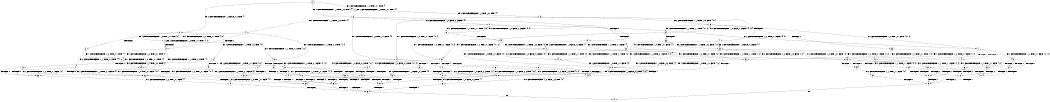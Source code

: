 digraph BCG {
size = "7, 10.5";
center = TRUE;
node [shape = circle];
0 [peripheries = 2];
0 -> 1 [label = "EX !1 !ATOMIC_EXCH_BRANCH (1, +0, TRUE, +0, 1, TRUE) !{}"];
0 -> 2 [label = "EX !2 !ATOMIC_EXCH_BRANCH (1, +0, FALSE, +0, 3, TRUE) !{}"];
0 -> 3 [label = "EX !0 !ATOMIC_EXCH_BRANCH (1, +1, TRUE, +0, 2, TRUE) !{}"];
1 -> 4 [label = "EX !2 !ATOMIC_EXCH_BRANCH (1, +0, FALSE, +0, 3, TRUE) !{1}"];
1 -> 5 [label = "EX !0 !ATOMIC_EXCH_BRANCH (1, +1, TRUE, +0, 2, TRUE) !{1}"];
1 -> 1 [label = "EX !1 !ATOMIC_EXCH_BRANCH (1, +0, TRUE, +0, 1, TRUE) !{1}"];
2 -> 6 [label = "TERMINATE !2"];
2 -> 7 [label = "EX !1 !ATOMIC_EXCH_BRANCH (1, +0, TRUE, +0, 1, TRUE) !{2}"];
2 -> 8 [label = "EX !0 !ATOMIC_EXCH_BRANCH (1, +1, TRUE, +0, 2, TRUE) !{2}"];
3 -> 9 [label = "TERMINATE !0"];
3 -> 10 [label = "EX !1 !ATOMIC_EXCH_BRANCH (1, +0, TRUE, +0, 1, FALSE) !{0}"];
3 -> 11 [label = "EX !2 !ATOMIC_EXCH_BRANCH (1, +0, FALSE, +0, 3, FALSE) !{0}"];
4 -> 12 [label = "TERMINATE !2"];
4 -> 13 [label = "EX !0 !ATOMIC_EXCH_BRANCH (1, +1, TRUE, +0, 2, TRUE) !{1, 2}"];
4 -> 7 [label = "EX !1 !ATOMIC_EXCH_BRANCH (1, +0, TRUE, +0, 1, TRUE) !{1, 2}"];
5 -> 14 [label = "TERMINATE !0"];
5 -> 15 [label = "EX !2 !ATOMIC_EXCH_BRANCH (1, +0, FALSE, +0, 3, FALSE) !{0, 1}"];
5 -> 10 [label = "EX !1 !ATOMIC_EXCH_BRANCH (1, +0, TRUE, +0, 1, FALSE) !{0, 1}"];
6 -> 16 [label = "EX !1 !ATOMIC_EXCH_BRANCH (1, +0, TRUE, +0, 1, TRUE) !{}"];
6 -> 17 [label = "EX !0 !ATOMIC_EXCH_BRANCH (1, +1, TRUE, +0, 2, TRUE) !{}"];
7 -> 12 [label = "TERMINATE !2"];
7 -> 13 [label = "EX !0 !ATOMIC_EXCH_BRANCH (1, +1, TRUE, +0, 2, TRUE) !{1, 2}"];
7 -> 7 [label = "EX !1 !ATOMIC_EXCH_BRANCH (1, +0, TRUE, +0, 1, TRUE) !{1, 2}"];
8 -> 18 [label = "TERMINATE !2"];
8 -> 19 [label = "TERMINATE !0"];
8 -> 20 [label = "EX !1 !ATOMIC_EXCH_BRANCH (1, +0, TRUE, +0, 1, FALSE) !{0, 2}"];
9 -> 21 [label = "EX !1 !ATOMIC_EXCH_BRANCH (1, +0, TRUE, +0, 1, FALSE) !{}"];
9 -> 22 [label = "EX !2 !ATOMIC_EXCH_BRANCH (1, +0, FALSE, +0, 3, FALSE) !{}"];
10 -> 23 [label = "TERMINATE !1"];
10 -> 24 [label = "TERMINATE !0"];
10 -> 25 [label = "EX !2 !ATOMIC_EXCH_BRANCH (1, +0, FALSE, +0, 3, TRUE) !{0, 1}"];
11 -> 26 [label = "TERMINATE !0"];
11 -> 27 [label = "EX !1 !ATOMIC_EXCH_BRANCH (1, +0, TRUE, +0, 1, FALSE) !{0, 2}"];
11 -> 28 [label = "EX !2 !ATOMIC_EXCH_BRANCH (1, +1, TRUE, +1, 1, TRUE) !{0, 2}"];
12 -> 16 [label = "EX !1 !ATOMIC_EXCH_BRANCH (1, +0, TRUE, +0, 1, TRUE) !{1}"];
12 -> 29 [label = "EX !0 !ATOMIC_EXCH_BRANCH (1, +1, TRUE, +0, 2, TRUE) !{1}"];
13 -> 30 [label = "TERMINATE !2"];
13 -> 31 [label = "TERMINATE !0"];
13 -> 20 [label = "EX !1 !ATOMIC_EXCH_BRANCH (1, +0, TRUE, +0, 1, FALSE) !{0, 1, 2}"];
14 -> 21 [label = "EX !1 !ATOMIC_EXCH_BRANCH (1, +0, TRUE, +0, 1, FALSE) !{1}"];
14 -> 32 [label = "EX !2 !ATOMIC_EXCH_BRANCH (1, +0, FALSE, +0, 3, FALSE) !{1}"];
15 -> 33 [label = "TERMINATE !0"];
15 -> 34 [label = "EX !2 !ATOMIC_EXCH_BRANCH (1, +1, TRUE, +1, 1, TRUE) !{0, 1, 2}"];
15 -> 27 [label = "EX !1 !ATOMIC_EXCH_BRANCH (1, +0, TRUE, +0, 1, FALSE) !{0, 1, 2}"];
16 -> 29 [label = "EX !0 !ATOMIC_EXCH_BRANCH (1, +1, TRUE, +0, 2, TRUE) !{1}"];
16 -> 16 [label = "EX !1 !ATOMIC_EXCH_BRANCH (1, +0, TRUE, +0, 1, TRUE) !{1}"];
17 -> 35 [label = "TERMINATE !0"];
17 -> 36 [label = "EX !1 !ATOMIC_EXCH_BRANCH (1, +0, TRUE, +0, 1, FALSE) !{0}"];
18 -> 35 [label = "TERMINATE !0"];
18 -> 36 [label = "EX !1 !ATOMIC_EXCH_BRANCH (1, +0, TRUE, +0, 1, FALSE) !{0}"];
19 -> 35 [label = "TERMINATE !2"];
19 -> 37 [label = "EX !1 !ATOMIC_EXCH_BRANCH (1, +0, TRUE, +0, 1, FALSE) !{2}"];
20 -> 38 [label = "TERMINATE !1"];
20 -> 39 [label = "TERMINATE !2"];
20 -> 40 [label = "TERMINATE !0"];
21 -> 41 [label = "TERMINATE !1"];
21 -> 42 [label = "EX !2 !ATOMIC_EXCH_BRANCH (1, +0, FALSE, +0, 3, TRUE) !{1}"];
22 -> 43 [label = "EX !1 !ATOMIC_EXCH_BRANCH (1, +0, TRUE, +0, 1, FALSE) !{2}"];
22 -> 44 [label = "EX !2 !ATOMIC_EXCH_BRANCH (1, +1, TRUE, +1, 1, TRUE) !{2}"];
23 -> 41 [label = "TERMINATE !0"];
23 -> 45 [label = "EX !2 !ATOMIC_EXCH_BRANCH (1, +0, FALSE, +0, 3, TRUE) !{0}"];
24 -> 41 [label = "TERMINATE !1"];
24 -> 42 [label = "EX !2 !ATOMIC_EXCH_BRANCH (1, +0, FALSE, +0, 3, TRUE) !{1}"];
25 -> 38 [label = "TERMINATE !1"];
25 -> 39 [label = "TERMINATE !2"];
25 -> 40 [label = "TERMINATE !0"];
26 -> 44 [label = "EX !2 !ATOMIC_EXCH_BRANCH (1, +1, TRUE, +1, 1, TRUE) !{2}"];
26 -> 43 [label = "EX !1 !ATOMIC_EXCH_BRANCH (1, +0, TRUE, +0, 1, FALSE) !{2}"];
27 -> 46 [label = "TERMINATE !1"];
27 -> 47 [label = "TERMINATE !0"];
27 -> 48 [label = "EX !2 !ATOMIC_EXCH_BRANCH (1, +1, TRUE, +1, 1, FALSE) !{0, 1, 2}"];
28 -> 49 [label = "TERMINATE !0"];
28 -> 50 [label = "EX !1 !ATOMIC_EXCH_BRANCH (1, +0, TRUE, +0, 1, FALSE) !{0, 2}"];
28 -> 11 [label = "EX !2 !ATOMIC_EXCH_BRANCH (1, +0, FALSE, +0, 3, FALSE) !{0, 2}"];
29 -> 51 [label = "TERMINATE !0"];
29 -> 36 [label = "EX !1 !ATOMIC_EXCH_BRANCH (1, +0, TRUE, +0, 1, FALSE) !{0, 1}"];
30 -> 36 [label = "EX !1 !ATOMIC_EXCH_BRANCH (1, +0, TRUE, +0, 1, FALSE) !{0, 1}"];
30 -> 51 [label = "TERMINATE !0"];
31 -> 37 [label = "EX !1 !ATOMIC_EXCH_BRANCH (1, +0, TRUE, +0, 1, FALSE) !{1, 2}"];
31 -> 51 [label = "TERMINATE !2"];
32 -> 52 [label = "EX !2 !ATOMIC_EXCH_BRANCH (1, +1, TRUE, +1, 1, TRUE) !{1, 2}"];
32 -> 43 [label = "EX !1 !ATOMIC_EXCH_BRANCH (1, +0, TRUE, +0, 1, FALSE) !{1, 2}"];
33 -> 52 [label = "EX !2 !ATOMIC_EXCH_BRANCH (1, +1, TRUE, +1, 1, TRUE) !{1, 2}"];
33 -> 43 [label = "EX !1 !ATOMIC_EXCH_BRANCH (1, +0, TRUE, +0, 1, FALSE) !{1, 2}"];
34 -> 53 [label = "TERMINATE !0"];
34 -> 15 [label = "EX !2 !ATOMIC_EXCH_BRANCH (1, +0, FALSE, +0, 3, FALSE) !{0, 1, 2}"];
34 -> 50 [label = "EX !1 !ATOMIC_EXCH_BRANCH (1, +0, TRUE, +0, 1, FALSE) !{0, 1, 2}"];
35 -> 54 [label = "EX !1 !ATOMIC_EXCH_BRANCH (1, +0, TRUE, +0, 1, FALSE) !{}"];
36 -> 55 [label = "TERMINATE !1"];
36 -> 56 [label = "TERMINATE !0"];
37 -> 57 [label = "TERMINATE !1"];
37 -> 56 [label = "TERMINATE !2"];
38 -> 55 [label = "TERMINATE !2"];
38 -> 57 [label = "TERMINATE !0"];
39 -> 55 [label = "TERMINATE !1"];
39 -> 56 [label = "TERMINATE !0"];
40 -> 57 [label = "TERMINATE !1"];
40 -> 56 [label = "TERMINATE !2"];
41 -> 58 [label = "EX !2 !ATOMIC_EXCH_BRANCH (1, +0, FALSE, +0, 3, TRUE) !{}"];
42 -> 57 [label = "TERMINATE !1"];
42 -> 56 [label = "TERMINATE !2"];
43 -> 59 [label = "TERMINATE !1"];
43 -> 60 [label = "EX !2 !ATOMIC_EXCH_BRANCH (1, +1, TRUE, +1, 1, FALSE) !{1, 2}"];
44 -> 61 [label = "EX !1 !ATOMIC_EXCH_BRANCH (1, +0, TRUE, +0, 1, FALSE) !{2}"];
44 -> 22 [label = "EX !2 !ATOMIC_EXCH_BRANCH (1, +0, FALSE, +0, 3, FALSE) !{2}"];
45 -> 55 [label = "TERMINATE !2"];
45 -> 57 [label = "TERMINATE !0"];
46 -> 62 [label = "EX !2 !ATOMIC_EXCH_BRANCH (1, +1, TRUE, +1, 1, FALSE) !{0, 2}"];
46 -> 59 [label = "TERMINATE !0"];
47 -> 60 [label = "EX !2 !ATOMIC_EXCH_BRANCH (1, +1, TRUE, +1, 1, FALSE) !{1, 2}"];
47 -> 59 [label = "TERMINATE !1"];
48 -> 63 [label = "TERMINATE !1"];
48 -> 64 [label = "TERMINATE !2"];
48 -> 65 [label = "TERMINATE !0"];
49 -> 22 [label = "EX !2 !ATOMIC_EXCH_BRANCH (1, +0, FALSE, +0, 3, FALSE) !{2}"];
49 -> 61 [label = "EX !1 !ATOMIC_EXCH_BRANCH (1, +0, TRUE, +0, 1, FALSE) !{2}"];
50 -> 66 [label = "TERMINATE !1"];
50 -> 67 [label = "TERMINATE !0"];
50 -> 25 [label = "EX !2 !ATOMIC_EXCH_BRANCH (1, +0, FALSE, +0, 3, TRUE) !{0, 1, 2}"];
51 -> 54 [label = "EX !1 !ATOMIC_EXCH_BRANCH (1, +0, TRUE, +0, 1, FALSE) !{1}"];
52 -> 32 [label = "EX !2 !ATOMIC_EXCH_BRANCH (1, +0, FALSE, +0, 3, FALSE) !{1, 2}"];
52 -> 61 [label = "EX !1 !ATOMIC_EXCH_BRANCH (1, +0, TRUE, +0, 1, FALSE) !{1, 2}"];
53 -> 32 [label = "EX !2 !ATOMIC_EXCH_BRANCH (1, +0, FALSE, +0, 3, FALSE) !{1, 2}"];
53 -> 61 [label = "EX !1 !ATOMIC_EXCH_BRANCH (1, +0, TRUE, +0, 1, FALSE) !{1, 2}"];
54 -> 68 [label = "TERMINATE !1"];
55 -> 68 [label = "TERMINATE !0"];
56 -> 68 [label = "TERMINATE !1"];
57 -> 68 [label = "TERMINATE !2"];
58 -> 68 [label = "TERMINATE !2"];
59 -> 69 [label = "EX !2 !ATOMIC_EXCH_BRANCH (1, +1, TRUE, +1, 1, FALSE) !{2}"];
60 -> 70 [label = "TERMINATE !1"];
60 -> 71 [label = "TERMINATE !2"];
61 -> 72 [label = "TERMINATE !1"];
61 -> 42 [label = "EX !2 !ATOMIC_EXCH_BRANCH (1, +0, FALSE, +0, 3, TRUE) !{1, 2}"];
62 -> 73 [label = "TERMINATE !2"];
62 -> 70 [label = "TERMINATE !0"];
63 -> 73 [label = "TERMINATE !2"];
63 -> 70 [label = "TERMINATE !0"];
64 -> 73 [label = "TERMINATE !1"];
64 -> 71 [label = "TERMINATE !0"];
65 -> 70 [label = "TERMINATE !1"];
65 -> 71 [label = "TERMINATE !2"];
66 -> 45 [label = "EX !2 !ATOMIC_EXCH_BRANCH (1, +0, FALSE, +0, 3, TRUE) !{0, 2}"];
66 -> 72 [label = "TERMINATE !0"];
67 -> 42 [label = "EX !2 !ATOMIC_EXCH_BRANCH (1, +0, FALSE, +0, 3, TRUE) !{1, 2}"];
67 -> 72 [label = "TERMINATE !1"];
68 -> 74 [label = "exit"];
69 -> 75 [label = "TERMINATE !2"];
70 -> 75 [label = "TERMINATE !2"];
71 -> 75 [label = "TERMINATE !1"];
72 -> 58 [label = "EX !2 !ATOMIC_EXCH_BRANCH (1, +0, FALSE, +0, 3, TRUE) !{2}"];
73 -> 75 [label = "TERMINATE !0"];
75 -> 74 [label = "exit"];
}
